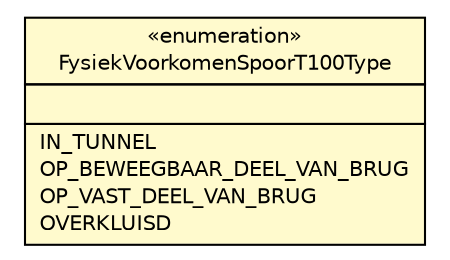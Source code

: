 #!/usr/local/bin/dot
#
# Class diagram 
# Generated by UMLGraph version R5_6-24-gf6e263 (http://www.umlgraph.org/)
#

digraph G {
	edge [fontname="Helvetica",fontsize=10,labelfontname="Helvetica",labelfontsize=10];
	node [fontname="Helvetica",fontsize=10,shape=plaintext];
	nodesep=0.25;
	ranksep=0.5;
	// nl.b3p.topnl.top100nl.FysiekVoorkomenSpoorT100Type
	c18113 [label=<<table title="nl.b3p.topnl.top100nl.FysiekVoorkomenSpoorT100Type" border="0" cellborder="1" cellspacing="0" cellpadding="2" port="p" bgcolor="lemonChiffon" href="./FysiekVoorkomenSpoorT100Type.html">
		<tr><td><table border="0" cellspacing="0" cellpadding="1">
<tr><td align="center" balign="center"> &#171;enumeration&#187; </td></tr>
<tr><td align="center" balign="center"> FysiekVoorkomenSpoorT100Type </td></tr>
		</table></td></tr>
		<tr><td><table border="0" cellspacing="0" cellpadding="1">
<tr><td align="left" balign="left">  </td></tr>
		</table></td></tr>
		<tr><td><table border="0" cellspacing="0" cellpadding="1">
<tr><td align="left" balign="left"> IN_TUNNEL </td></tr>
<tr><td align="left" balign="left"> OP_BEWEEGBAAR_DEEL_VAN_BRUG </td></tr>
<tr><td align="left" balign="left"> OP_VAST_DEEL_VAN_BRUG </td></tr>
<tr><td align="left" balign="left"> OVERKLUISD </td></tr>
		</table></td></tr>
		</table>>, URL="./FysiekVoorkomenSpoorT100Type.html", fontname="Helvetica", fontcolor="black", fontsize=10.0];
}

